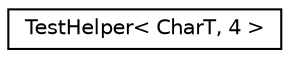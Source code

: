 digraph "Graphical Class Hierarchy"
{
  edge [fontname="Helvetica",fontsize="10",labelfontname="Helvetica",labelfontsize="10"];
  node [fontname="Helvetica",fontsize="10",shape=record];
  rankdir="LR";
  Node0 [label="TestHelper\< CharT, 4 \>",height=0.2,width=0.4,color="black", fillcolor="white", style="filled",URL="$struct_test_helper_3_01_char_t_00_014_01_4.html"];
}
